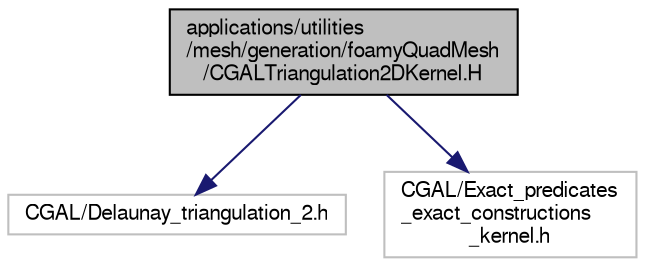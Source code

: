 digraph "applications/utilities/mesh/generation/foamyQuadMesh/CGALTriangulation2DKernel.H"
{
  bgcolor="transparent";
  edge [fontname="FreeSans",fontsize="10",labelfontname="FreeSans",labelfontsize="10"];
  node [fontname="FreeSans",fontsize="10",shape=record];
  Node0 [label="applications/utilities\l/mesh/generation/foamyQuadMesh\l/CGALTriangulation2DKernel.H",height=0.2,width=0.4,color="black", fillcolor="grey75", style="filled", fontcolor="black"];
  Node0 -> Node1 [color="midnightblue",fontsize="10",style="solid",fontname="FreeSans"];
  Node1 [label="CGAL/Delaunay_triangulation_2.h",height=0.2,width=0.4,color="grey75"];
  Node0 -> Node2 [color="midnightblue",fontsize="10",style="solid",fontname="FreeSans"];
  Node2 [label="CGAL/Exact_predicates\l_exact_constructions\l_kernel.h",height=0.2,width=0.4,color="grey75"];
}
